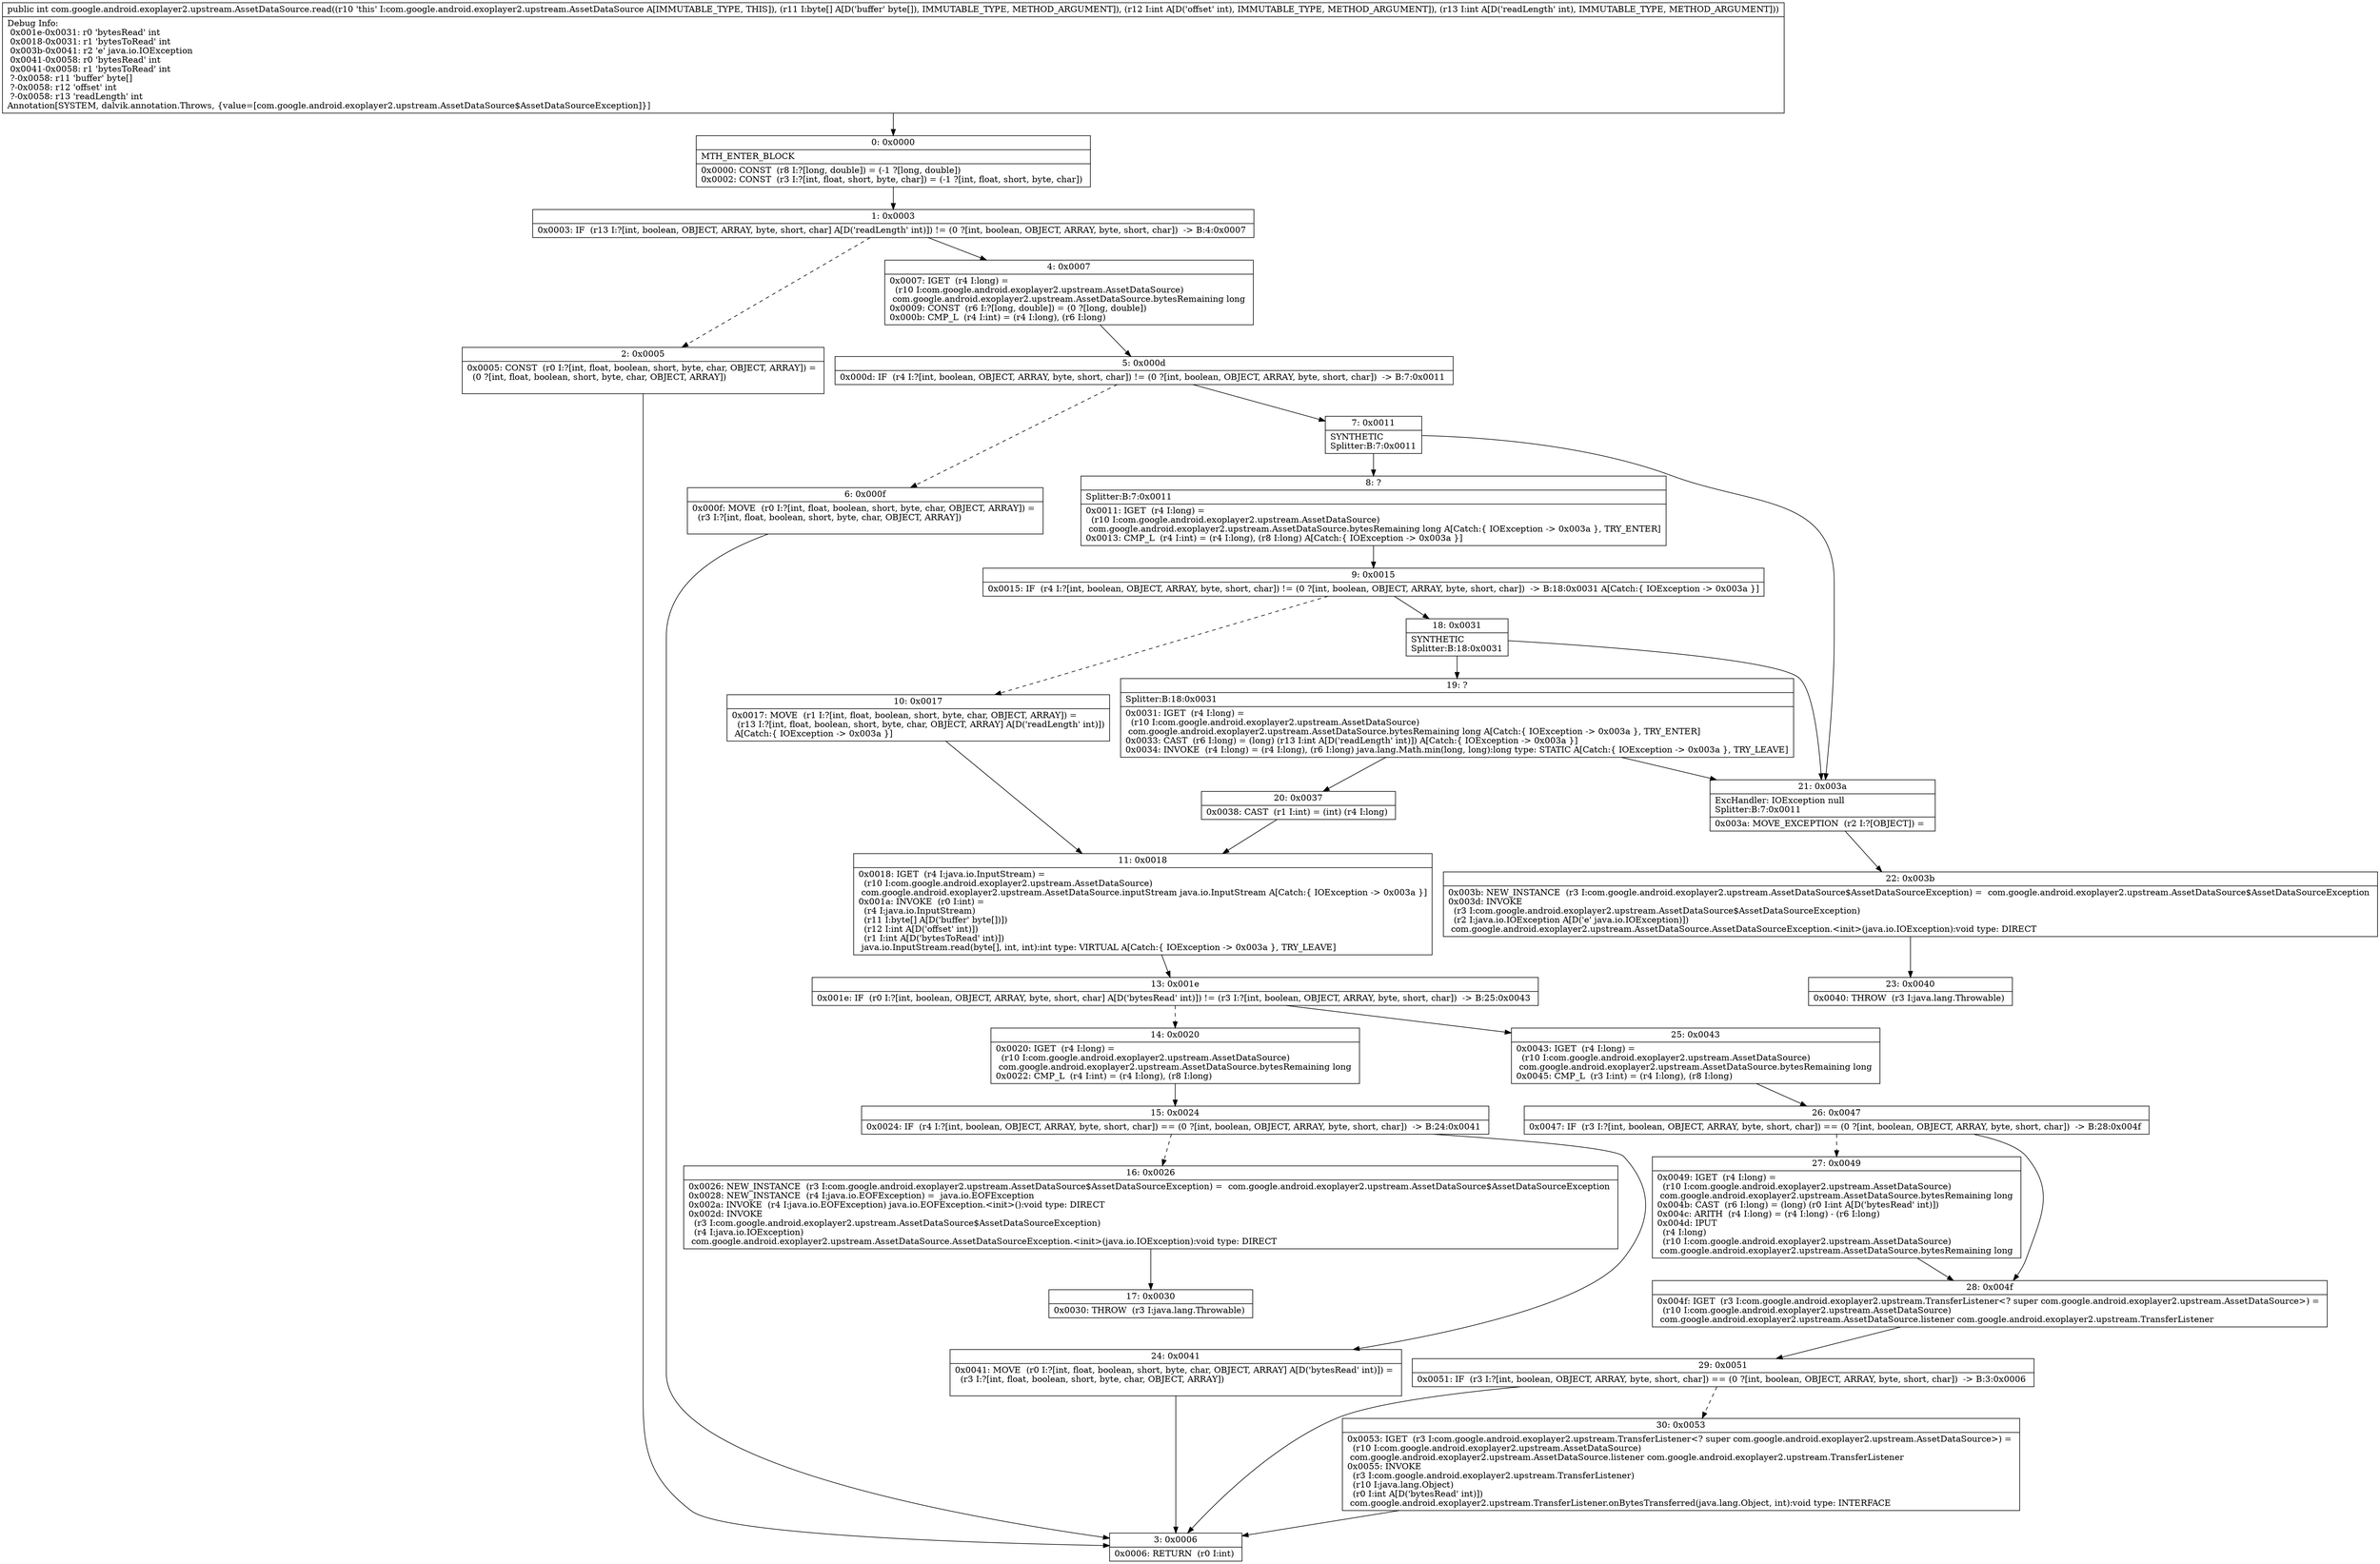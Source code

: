 digraph "CFG forcom.google.android.exoplayer2.upstream.AssetDataSource.read([BII)I" {
Node_0 [shape=record,label="{0\:\ 0x0000|MTH_ENTER_BLOCK\l|0x0000: CONST  (r8 I:?[long, double]) = (\-1 ?[long, double]) \l0x0002: CONST  (r3 I:?[int, float, short, byte, char]) = (\-1 ?[int, float, short, byte, char]) \l}"];
Node_1 [shape=record,label="{1\:\ 0x0003|0x0003: IF  (r13 I:?[int, boolean, OBJECT, ARRAY, byte, short, char] A[D('readLength' int)]) != (0 ?[int, boolean, OBJECT, ARRAY, byte, short, char])  \-\> B:4:0x0007 \l}"];
Node_2 [shape=record,label="{2\:\ 0x0005|0x0005: CONST  (r0 I:?[int, float, boolean, short, byte, char, OBJECT, ARRAY]) = \l  (0 ?[int, float, boolean, short, byte, char, OBJECT, ARRAY])\l \l}"];
Node_3 [shape=record,label="{3\:\ 0x0006|0x0006: RETURN  (r0 I:int) \l}"];
Node_4 [shape=record,label="{4\:\ 0x0007|0x0007: IGET  (r4 I:long) = \l  (r10 I:com.google.android.exoplayer2.upstream.AssetDataSource)\l com.google.android.exoplayer2.upstream.AssetDataSource.bytesRemaining long \l0x0009: CONST  (r6 I:?[long, double]) = (0 ?[long, double]) \l0x000b: CMP_L  (r4 I:int) = (r4 I:long), (r6 I:long) \l}"];
Node_5 [shape=record,label="{5\:\ 0x000d|0x000d: IF  (r4 I:?[int, boolean, OBJECT, ARRAY, byte, short, char]) != (0 ?[int, boolean, OBJECT, ARRAY, byte, short, char])  \-\> B:7:0x0011 \l}"];
Node_6 [shape=record,label="{6\:\ 0x000f|0x000f: MOVE  (r0 I:?[int, float, boolean, short, byte, char, OBJECT, ARRAY]) = \l  (r3 I:?[int, float, boolean, short, byte, char, OBJECT, ARRAY])\l \l}"];
Node_7 [shape=record,label="{7\:\ 0x0011|SYNTHETIC\lSplitter:B:7:0x0011\l}"];
Node_8 [shape=record,label="{8\:\ ?|Splitter:B:7:0x0011\l|0x0011: IGET  (r4 I:long) = \l  (r10 I:com.google.android.exoplayer2.upstream.AssetDataSource)\l com.google.android.exoplayer2.upstream.AssetDataSource.bytesRemaining long A[Catch:\{ IOException \-\> 0x003a \}, TRY_ENTER]\l0x0013: CMP_L  (r4 I:int) = (r4 I:long), (r8 I:long) A[Catch:\{ IOException \-\> 0x003a \}]\l}"];
Node_9 [shape=record,label="{9\:\ 0x0015|0x0015: IF  (r4 I:?[int, boolean, OBJECT, ARRAY, byte, short, char]) != (0 ?[int, boolean, OBJECT, ARRAY, byte, short, char])  \-\> B:18:0x0031 A[Catch:\{ IOException \-\> 0x003a \}]\l}"];
Node_10 [shape=record,label="{10\:\ 0x0017|0x0017: MOVE  (r1 I:?[int, float, boolean, short, byte, char, OBJECT, ARRAY]) = \l  (r13 I:?[int, float, boolean, short, byte, char, OBJECT, ARRAY] A[D('readLength' int)])\l A[Catch:\{ IOException \-\> 0x003a \}]\l}"];
Node_11 [shape=record,label="{11\:\ 0x0018|0x0018: IGET  (r4 I:java.io.InputStream) = \l  (r10 I:com.google.android.exoplayer2.upstream.AssetDataSource)\l com.google.android.exoplayer2.upstream.AssetDataSource.inputStream java.io.InputStream A[Catch:\{ IOException \-\> 0x003a \}]\l0x001a: INVOKE  (r0 I:int) = \l  (r4 I:java.io.InputStream)\l  (r11 I:byte[] A[D('buffer' byte[])])\l  (r12 I:int A[D('offset' int)])\l  (r1 I:int A[D('bytesToRead' int)])\l java.io.InputStream.read(byte[], int, int):int type: VIRTUAL A[Catch:\{ IOException \-\> 0x003a \}, TRY_LEAVE]\l}"];
Node_13 [shape=record,label="{13\:\ 0x001e|0x001e: IF  (r0 I:?[int, boolean, OBJECT, ARRAY, byte, short, char] A[D('bytesRead' int)]) != (r3 I:?[int, boolean, OBJECT, ARRAY, byte, short, char])  \-\> B:25:0x0043 \l}"];
Node_14 [shape=record,label="{14\:\ 0x0020|0x0020: IGET  (r4 I:long) = \l  (r10 I:com.google.android.exoplayer2.upstream.AssetDataSource)\l com.google.android.exoplayer2.upstream.AssetDataSource.bytesRemaining long \l0x0022: CMP_L  (r4 I:int) = (r4 I:long), (r8 I:long) \l}"];
Node_15 [shape=record,label="{15\:\ 0x0024|0x0024: IF  (r4 I:?[int, boolean, OBJECT, ARRAY, byte, short, char]) == (0 ?[int, boolean, OBJECT, ARRAY, byte, short, char])  \-\> B:24:0x0041 \l}"];
Node_16 [shape=record,label="{16\:\ 0x0026|0x0026: NEW_INSTANCE  (r3 I:com.google.android.exoplayer2.upstream.AssetDataSource$AssetDataSourceException) =  com.google.android.exoplayer2.upstream.AssetDataSource$AssetDataSourceException \l0x0028: NEW_INSTANCE  (r4 I:java.io.EOFException) =  java.io.EOFException \l0x002a: INVOKE  (r4 I:java.io.EOFException) java.io.EOFException.\<init\>():void type: DIRECT \l0x002d: INVOKE  \l  (r3 I:com.google.android.exoplayer2.upstream.AssetDataSource$AssetDataSourceException)\l  (r4 I:java.io.IOException)\l com.google.android.exoplayer2.upstream.AssetDataSource.AssetDataSourceException.\<init\>(java.io.IOException):void type: DIRECT \l}"];
Node_17 [shape=record,label="{17\:\ 0x0030|0x0030: THROW  (r3 I:java.lang.Throwable) \l}"];
Node_18 [shape=record,label="{18\:\ 0x0031|SYNTHETIC\lSplitter:B:18:0x0031\l}"];
Node_19 [shape=record,label="{19\:\ ?|Splitter:B:18:0x0031\l|0x0031: IGET  (r4 I:long) = \l  (r10 I:com.google.android.exoplayer2.upstream.AssetDataSource)\l com.google.android.exoplayer2.upstream.AssetDataSource.bytesRemaining long A[Catch:\{ IOException \-\> 0x003a \}, TRY_ENTER]\l0x0033: CAST  (r6 I:long) = (long) (r13 I:int A[D('readLength' int)]) A[Catch:\{ IOException \-\> 0x003a \}]\l0x0034: INVOKE  (r4 I:long) = (r4 I:long), (r6 I:long) java.lang.Math.min(long, long):long type: STATIC A[Catch:\{ IOException \-\> 0x003a \}, TRY_LEAVE]\l}"];
Node_20 [shape=record,label="{20\:\ 0x0037|0x0038: CAST  (r1 I:int) = (int) (r4 I:long) \l}"];
Node_21 [shape=record,label="{21\:\ 0x003a|ExcHandler: IOException null\lSplitter:B:7:0x0011\l|0x003a: MOVE_EXCEPTION  (r2 I:?[OBJECT]) =  \l}"];
Node_22 [shape=record,label="{22\:\ 0x003b|0x003b: NEW_INSTANCE  (r3 I:com.google.android.exoplayer2.upstream.AssetDataSource$AssetDataSourceException) =  com.google.android.exoplayer2.upstream.AssetDataSource$AssetDataSourceException \l0x003d: INVOKE  \l  (r3 I:com.google.android.exoplayer2.upstream.AssetDataSource$AssetDataSourceException)\l  (r2 I:java.io.IOException A[D('e' java.io.IOException)])\l com.google.android.exoplayer2.upstream.AssetDataSource.AssetDataSourceException.\<init\>(java.io.IOException):void type: DIRECT \l}"];
Node_23 [shape=record,label="{23\:\ 0x0040|0x0040: THROW  (r3 I:java.lang.Throwable) \l}"];
Node_24 [shape=record,label="{24\:\ 0x0041|0x0041: MOVE  (r0 I:?[int, float, boolean, short, byte, char, OBJECT, ARRAY] A[D('bytesRead' int)]) = \l  (r3 I:?[int, float, boolean, short, byte, char, OBJECT, ARRAY])\l \l}"];
Node_25 [shape=record,label="{25\:\ 0x0043|0x0043: IGET  (r4 I:long) = \l  (r10 I:com.google.android.exoplayer2.upstream.AssetDataSource)\l com.google.android.exoplayer2.upstream.AssetDataSource.bytesRemaining long \l0x0045: CMP_L  (r3 I:int) = (r4 I:long), (r8 I:long) \l}"];
Node_26 [shape=record,label="{26\:\ 0x0047|0x0047: IF  (r3 I:?[int, boolean, OBJECT, ARRAY, byte, short, char]) == (0 ?[int, boolean, OBJECT, ARRAY, byte, short, char])  \-\> B:28:0x004f \l}"];
Node_27 [shape=record,label="{27\:\ 0x0049|0x0049: IGET  (r4 I:long) = \l  (r10 I:com.google.android.exoplayer2.upstream.AssetDataSource)\l com.google.android.exoplayer2.upstream.AssetDataSource.bytesRemaining long \l0x004b: CAST  (r6 I:long) = (long) (r0 I:int A[D('bytesRead' int)]) \l0x004c: ARITH  (r4 I:long) = (r4 I:long) \- (r6 I:long) \l0x004d: IPUT  \l  (r4 I:long)\l  (r10 I:com.google.android.exoplayer2.upstream.AssetDataSource)\l com.google.android.exoplayer2.upstream.AssetDataSource.bytesRemaining long \l}"];
Node_28 [shape=record,label="{28\:\ 0x004f|0x004f: IGET  (r3 I:com.google.android.exoplayer2.upstream.TransferListener\<? super com.google.android.exoplayer2.upstream.AssetDataSource\>) = \l  (r10 I:com.google.android.exoplayer2.upstream.AssetDataSource)\l com.google.android.exoplayer2.upstream.AssetDataSource.listener com.google.android.exoplayer2.upstream.TransferListener \l}"];
Node_29 [shape=record,label="{29\:\ 0x0051|0x0051: IF  (r3 I:?[int, boolean, OBJECT, ARRAY, byte, short, char]) == (0 ?[int, boolean, OBJECT, ARRAY, byte, short, char])  \-\> B:3:0x0006 \l}"];
Node_30 [shape=record,label="{30\:\ 0x0053|0x0053: IGET  (r3 I:com.google.android.exoplayer2.upstream.TransferListener\<? super com.google.android.exoplayer2.upstream.AssetDataSource\>) = \l  (r10 I:com.google.android.exoplayer2.upstream.AssetDataSource)\l com.google.android.exoplayer2.upstream.AssetDataSource.listener com.google.android.exoplayer2.upstream.TransferListener \l0x0055: INVOKE  \l  (r3 I:com.google.android.exoplayer2.upstream.TransferListener)\l  (r10 I:java.lang.Object)\l  (r0 I:int A[D('bytesRead' int)])\l com.google.android.exoplayer2.upstream.TransferListener.onBytesTransferred(java.lang.Object, int):void type: INTERFACE \l}"];
MethodNode[shape=record,label="{public int com.google.android.exoplayer2.upstream.AssetDataSource.read((r10 'this' I:com.google.android.exoplayer2.upstream.AssetDataSource A[IMMUTABLE_TYPE, THIS]), (r11 I:byte[] A[D('buffer' byte[]), IMMUTABLE_TYPE, METHOD_ARGUMENT]), (r12 I:int A[D('offset' int), IMMUTABLE_TYPE, METHOD_ARGUMENT]), (r13 I:int A[D('readLength' int), IMMUTABLE_TYPE, METHOD_ARGUMENT]))  | Debug Info:\l  0x001e\-0x0031: r0 'bytesRead' int\l  0x0018\-0x0031: r1 'bytesToRead' int\l  0x003b\-0x0041: r2 'e' java.io.IOException\l  0x0041\-0x0058: r0 'bytesRead' int\l  0x0041\-0x0058: r1 'bytesToRead' int\l  ?\-0x0058: r11 'buffer' byte[]\l  ?\-0x0058: r12 'offset' int\l  ?\-0x0058: r13 'readLength' int\lAnnotation[SYSTEM, dalvik.annotation.Throws, \{value=[com.google.android.exoplayer2.upstream.AssetDataSource$AssetDataSourceException]\}]\l}"];
MethodNode -> Node_0;
Node_0 -> Node_1;
Node_1 -> Node_2[style=dashed];
Node_1 -> Node_4;
Node_2 -> Node_3;
Node_4 -> Node_5;
Node_5 -> Node_6[style=dashed];
Node_5 -> Node_7;
Node_6 -> Node_3;
Node_7 -> Node_8;
Node_7 -> Node_21;
Node_8 -> Node_9;
Node_9 -> Node_10[style=dashed];
Node_9 -> Node_18;
Node_10 -> Node_11;
Node_11 -> Node_13;
Node_13 -> Node_14[style=dashed];
Node_13 -> Node_25;
Node_14 -> Node_15;
Node_15 -> Node_16[style=dashed];
Node_15 -> Node_24;
Node_16 -> Node_17;
Node_18 -> Node_19;
Node_18 -> Node_21;
Node_19 -> Node_20;
Node_19 -> Node_21;
Node_20 -> Node_11;
Node_21 -> Node_22;
Node_22 -> Node_23;
Node_24 -> Node_3;
Node_25 -> Node_26;
Node_26 -> Node_27[style=dashed];
Node_26 -> Node_28;
Node_27 -> Node_28;
Node_28 -> Node_29;
Node_29 -> Node_3;
Node_29 -> Node_30[style=dashed];
Node_30 -> Node_3;
}

